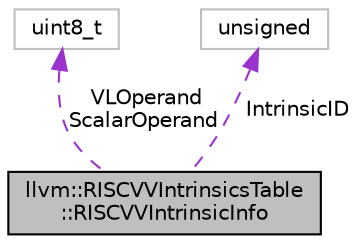 digraph "llvm::RISCVVIntrinsicsTable::RISCVVIntrinsicInfo"
{
 // LATEX_PDF_SIZE
  bgcolor="transparent";
  edge [fontname="Helvetica",fontsize="10",labelfontname="Helvetica",labelfontsize="10"];
  node [fontname="Helvetica",fontsize="10",shape=record];
  Node1 [label="llvm::RISCVVIntrinsicsTable\l::RISCVVIntrinsicInfo",height=0.2,width=0.4,color="black", fillcolor="grey75", style="filled", fontcolor="black",tooltip=" "];
  Node2 -> Node1 [dir="back",color="darkorchid3",fontsize="10",style="dashed",label=" VLOperand\nScalarOperand" ,fontname="Helvetica"];
  Node2 [label="uint8_t",height=0.2,width=0.4,color="grey75",tooltip=" "];
  Node3 -> Node1 [dir="back",color="darkorchid3",fontsize="10",style="dashed",label=" IntrinsicID" ,fontname="Helvetica"];
  Node3 [label="unsigned",height=0.2,width=0.4,color="grey75",tooltip=" "];
}
